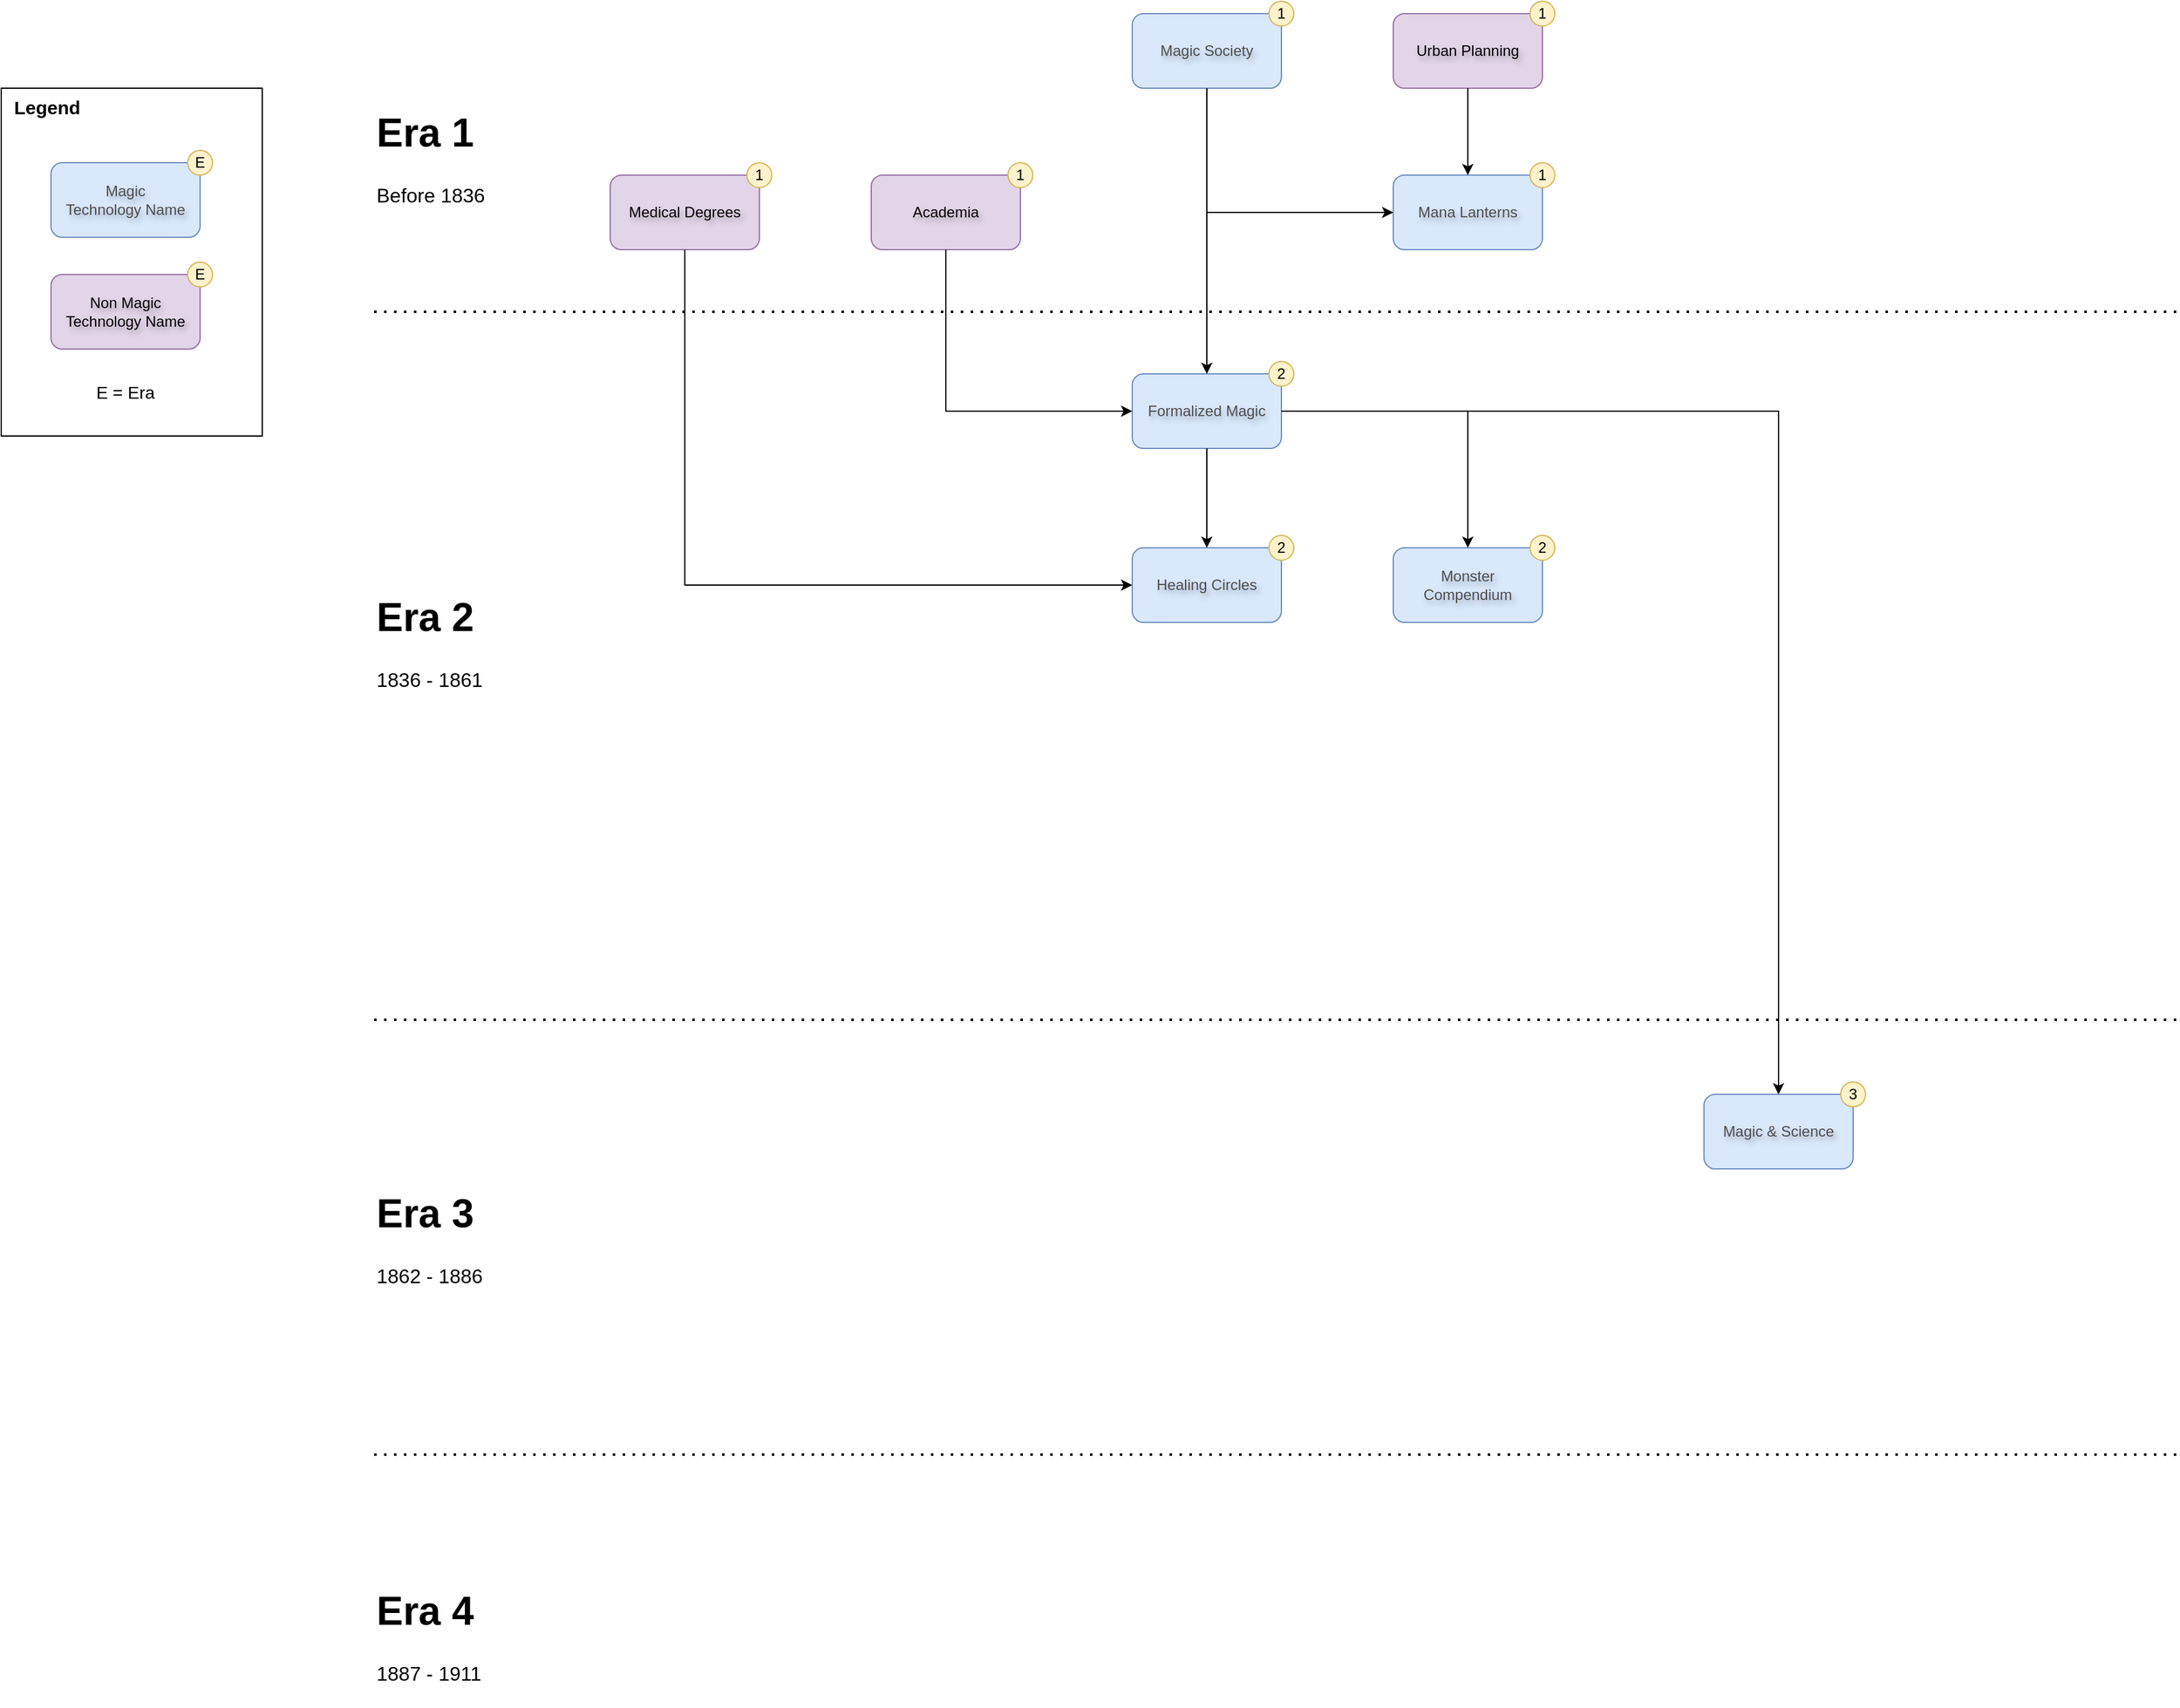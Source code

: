 <mxfile version="26.0.16">
  <diagram id="3CqUWly9VH_zf_O0FjLb" name="Page-1">
    <mxGraphModel dx="2537" dy="2084" grid="1" gridSize="10" guides="1" tooltips="1" connect="1" arrows="1" fold="1" page="1" pageScale="1" pageWidth="850" pageHeight="1100" math="0" shadow="0">
      <root>
        <mxCell id="0" />
        <mxCell id="1" parent="0" />
        <mxCell id="rW97gdCueN_kluTE39mw-73" value="&lt;font style=&quot;font-size: 15px;&quot;&gt;&lt;b&gt;&amp;nbsp; Legend&lt;/b&gt;&lt;/font&gt;" style="rounded=0;whiteSpace=wrap;html=1;align=left;verticalAlign=top;" parent="1" vertex="1">
          <mxGeometry x="-830" y="40" width="210" height="280" as="geometry" />
        </mxCell>
        <mxCell id="rW97gdCueN_kluTE39mw-3" value="" style="group;" parent="1" vertex="1" connectable="0">
          <mxGeometry x="80" y="-30" width="130" height="70" as="geometry" />
        </mxCell>
        <mxCell id="rW97gdCueN_kluTE39mw-1" value="Magic Society" style="rounded=1;whiteSpace=wrap;html=1;fillColor=#dae8fc;strokeColor=#6c8ebf;textShadow=1;fontColor=light-dark(#4D4D4D, #000000);" parent="rW97gdCueN_kluTE39mw-3" vertex="1">
          <mxGeometry y="10" width="120" height="60" as="geometry" />
        </mxCell>
        <mxCell id="rW97gdCueN_kluTE39mw-2" value="1" style="ellipse;whiteSpace=wrap;html=1;aspect=fixed;fillColor=#fff2cc;strokeColor=#d6b656;fontColor=#000000;" parent="rW97gdCueN_kluTE39mw-3" vertex="1">
          <mxGeometry x="110" width="20" height="20" as="geometry" />
        </mxCell>
        <mxCell id="rW97gdCueN_kluTE39mw-4" value="" style="group;" parent="1" vertex="1" connectable="0">
          <mxGeometry x="290" y="100" width="130" height="70" as="geometry" />
        </mxCell>
        <mxCell id="rW97gdCueN_kluTE39mw-5" value="Mana Lanterns" style="rounded=1;whiteSpace=wrap;html=1;fillColor=#dae8fc;strokeColor=#6c8ebf;textShadow=1;fontColor=light-dark(#4D4D4D, #000000);" parent="rW97gdCueN_kluTE39mw-4" vertex="1">
          <mxGeometry y="10" width="120" height="60" as="geometry" />
        </mxCell>
        <mxCell id="rW97gdCueN_kluTE39mw-6" value="1" style="ellipse;whiteSpace=wrap;html=1;aspect=fixed;fillColor=#fff2cc;strokeColor=#d6b656;fontColor=#000000;" parent="rW97gdCueN_kluTE39mw-4" vertex="1">
          <mxGeometry x="110" width="20" height="20" as="geometry" />
        </mxCell>
        <mxCell id="rW97gdCueN_kluTE39mw-7" value="" style="group;" parent="1" vertex="1" connectable="0">
          <mxGeometry x="80" y="260" width="130" height="70" as="geometry" />
        </mxCell>
        <mxCell id="rW97gdCueN_kluTE39mw-8" value="Formalized Magic" style="rounded=1;whiteSpace=wrap;html=1;fillColor=#dae8fc;strokeColor=#6c8ebf;textShadow=1;fontColor=light-dark(#4D4D4D, #000000);" parent="rW97gdCueN_kluTE39mw-7" vertex="1">
          <mxGeometry y="10" width="120" height="60" as="geometry" />
        </mxCell>
        <mxCell id="rW97gdCueN_kluTE39mw-9" value="2" style="ellipse;whiteSpace=wrap;html=1;aspect=fixed;fillColor=#fff2cc;strokeColor=#d6b656;fontColor=#000000;" parent="rW97gdCueN_kluTE39mw-7" vertex="1">
          <mxGeometry x="110" width="20" height="20" as="geometry" />
        </mxCell>
        <mxCell id="rW97gdCueN_kluTE39mw-31" style="edgeStyle=orthogonalEdgeStyle;rounded=0;orthogonalLoop=1;jettySize=auto;html=1;entryX=0;entryY=0.5;entryDx=0;entryDy=0;" parent="1" source="rW97gdCueN_kluTE39mw-1" target="rW97gdCueN_kluTE39mw-5" edge="1">
          <mxGeometry relative="1" as="geometry">
            <Array as="points">
              <mxPoint x="140" y="140" />
            </Array>
          </mxGeometry>
        </mxCell>
        <mxCell id="rW97gdCueN_kluTE39mw-32" style="edgeStyle=orthogonalEdgeStyle;rounded=0;orthogonalLoop=1;jettySize=auto;html=1;exitX=0.5;exitY=1;exitDx=0;exitDy=0;" parent="1" source="rW97gdCueN_kluTE39mw-1" target="rW97gdCueN_kluTE39mw-8" edge="1">
          <mxGeometry relative="1" as="geometry" />
        </mxCell>
        <mxCell id="rW97gdCueN_kluTE39mw-33" value="" style="group;" parent="1" vertex="1" connectable="0">
          <mxGeometry x="-130" y="100" width="130" height="70" as="geometry" />
        </mxCell>
        <mxCell id="rW97gdCueN_kluTE39mw-34" value="Academia" style="rounded=1;whiteSpace=wrap;html=1;fillColor=#e1d5e7;strokeColor=#9673a6;textShadow=1;fontColor=#000000;" parent="rW97gdCueN_kluTE39mw-33" vertex="1">
          <mxGeometry y="10" width="120" height="60" as="geometry" />
        </mxCell>
        <mxCell id="rW97gdCueN_kluTE39mw-35" value="1" style="ellipse;whiteSpace=wrap;html=1;aspect=fixed;fillColor=#fff2cc;strokeColor=#d6b656;fontColor=#000000;" parent="rW97gdCueN_kluTE39mw-33" vertex="1">
          <mxGeometry x="110" width="20" height="20" as="geometry" />
        </mxCell>
        <mxCell id="rW97gdCueN_kluTE39mw-36" style="edgeStyle=orthogonalEdgeStyle;rounded=0;orthogonalLoop=1;jettySize=auto;html=1;entryX=0;entryY=0.5;entryDx=0;entryDy=0;exitX=0.5;exitY=1;exitDx=0;exitDy=0;" parent="1" source="rW97gdCueN_kluTE39mw-34" target="rW97gdCueN_kluTE39mw-8" edge="1">
          <mxGeometry relative="1" as="geometry">
            <Array as="points">
              <mxPoint x="-70" y="300" />
            </Array>
          </mxGeometry>
        </mxCell>
        <mxCell id="rW97gdCueN_kluTE39mw-56" value="" style="endArrow=none;dashed=1;html=1;dashPattern=1 3;strokeWidth=2;rounded=0;" parent="1" edge="1">
          <mxGeometry width="50" height="50" relative="1" as="geometry">
            <mxPoint x="-530" y="220" as="sourcePoint" />
            <mxPoint x="920" y="220" as="targetPoint" />
          </mxGeometry>
        </mxCell>
        <mxCell id="rW97gdCueN_kluTE39mw-57" value="" style="endArrow=none;dashed=1;html=1;dashPattern=1 3;strokeWidth=2;rounded=0;" parent="1" edge="1">
          <mxGeometry width="50" height="50" relative="1" as="geometry">
            <mxPoint x="-530" y="790" as="sourcePoint" />
            <mxPoint x="920" y="790" as="targetPoint" />
          </mxGeometry>
        </mxCell>
        <mxCell id="rW97gdCueN_kluTE39mw-58" value="" style="endArrow=none;dashed=1;html=1;dashPattern=1 3;strokeWidth=2;rounded=0;" parent="1" edge="1">
          <mxGeometry width="50" height="50" relative="1" as="geometry">
            <mxPoint x="-530" y="1140" as="sourcePoint" />
            <mxPoint x="920" y="1140" as="targetPoint" />
          </mxGeometry>
        </mxCell>
        <mxCell id="rW97gdCueN_kluTE39mw-62" value="&lt;h1 style=&quot;margin-top: 0px;&quot;&gt;&lt;span style=&quot;background-color: transparent; color: light-dark(rgb(0, 0, 0), rgb(255, 255, 255));&quot;&gt;Era 2&lt;/span&gt;&lt;br&gt;&lt;/h1&gt;&lt;div&gt;&lt;span style=&quot;background-color: transparent;&quot;&gt;1836 - 1861&lt;br&gt;&lt;/span&gt;&lt;/div&gt;" style="text;html=1;whiteSpace=wrap;overflow=hidden;rounded=0;fontSize=16;" parent="1" vertex="1">
          <mxGeometry x="-530" y="440" width="110" height="100" as="geometry" />
        </mxCell>
        <mxCell id="rW97gdCueN_kluTE39mw-63" value="&lt;h1 style=&quot;margin-top: 0px;&quot;&gt;&lt;span style=&quot;background-color: transparent; color: light-dark(rgb(0, 0, 0), rgb(255, 255, 255));&quot;&gt;Era 1&lt;/span&gt;&lt;br&gt;&lt;/h1&gt;&lt;div&gt;&lt;span style=&quot;background-color: transparent;&quot;&gt;Before 1836&lt;br&gt;&lt;/span&gt;&lt;/div&gt;" style="text;html=1;whiteSpace=wrap;overflow=hidden;rounded=0;fontSize=16;" parent="1" vertex="1">
          <mxGeometry x="-530" y="50" width="110" height="100" as="geometry" />
        </mxCell>
        <mxCell id="rW97gdCueN_kluTE39mw-64" value="&lt;h1 style=&quot;margin-top: 0px;&quot;&gt;&lt;span style=&quot;background-color: transparent; color: light-dark(rgb(0, 0, 0), rgb(255, 255, 255));&quot;&gt;Era 3&lt;/span&gt;&lt;br&gt;&lt;/h1&gt;&lt;div&gt;&lt;span style=&quot;background-color: transparent;&quot;&gt;1862 - 1886&lt;br&gt;&lt;/span&gt;&lt;/div&gt;" style="text;html=1;whiteSpace=wrap;overflow=hidden;rounded=0;fontSize=16;" parent="1" vertex="1">
          <mxGeometry x="-530" y="920" width="110" height="100" as="geometry" />
        </mxCell>
        <mxCell id="rW97gdCueN_kluTE39mw-65" value="&lt;h1 style=&quot;margin-top: 0px;&quot;&gt;&lt;span style=&quot;background-color: transparent; color: light-dark(rgb(0, 0, 0), rgb(255, 255, 255));&quot;&gt;Era 4&lt;/span&gt;&lt;br&gt;&lt;/h1&gt;&lt;div&gt;&lt;span style=&quot;background-color: transparent;&quot;&gt;1887 - 1911&lt;br&gt;&lt;/span&gt;&lt;/div&gt;" style="text;html=1;whiteSpace=wrap;overflow=hidden;rounded=0;fontSize=16;" parent="1" vertex="1">
          <mxGeometry x="-530" y="1240" width="110" height="100" as="geometry" />
        </mxCell>
        <mxCell id="rW97gdCueN_kluTE39mw-70" value="" style="group;" parent="1" vertex="1" connectable="0">
          <mxGeometry x="-790" y="180" width="130" height="70" as="geometry" />
        </mxCell>
        <mxCell id="rW97gdCueN_kluTE39mw-71" value="&lt;font style=&quot;color: rgb(0, 0, 0);&quot;&gt;No&lt;span style=&quot;background-color: transparent;&quot;&gt;n Magic&lt;/span&gt;&lt;/font&gt;&lt;div&gt;&lt;font style=&quot;color: rgb(0, 0, 0);&quot;&gt;Technology Name&lt;/font&gt;&lt;/div&gt;" style="rounded=1;whiteSpace=wrap;html=1;fillColor=#e1d5e7;strokeColor=#9673a6;textShadow=1;fontColor=#000000;" parent="rW97gdCueN_kluTE39mw-70" vertex="1">
          <mxGeometry y="10" width="120" height="60" as="geometry" />
        </mxCell>
        <mxCell id="rW97gdCueN_kluTE39mw-72" value="E" style="ellipse;whiteSpace=wrap;html=1;aspect=fixed;fillColor=#fff2cc;strokeColor=#d6b656;fontColor=#000000;" parent="rW97gdCueN_kluTE39mw-70" vertex="1">
          <mxGeometry x="110" width="20" height="20" as="geometry" />
        </mxCell>
        <mxCell id="rW97gdCueN_kluTE39mw-74" value="&lt;font style=&quot;font-size: 14px;&quot;&gt;E = Era&lt;/font&gt;" style="text;html=1;align=center;verticalAlign=middle;whiteSpace=wrap;rounded=0;" parent="1" vertex="1">
          <mxGeometry x="-760" y="270" width="60" height="30" as="geometry" />
        </mxCell>
        <mxCell id="lMwz0Aa9FQAVzmSUozXD-9" value="" style="group" parent="1" vertex="1" connectable="0">
          <mxGeometry x="-790" y="90" width="130" height="70" as="geometry" />
        </mxCell>
        <mxCell id="rW97gdCueN_kluTE39mw-68" value="Magic&lt;br&gt;Technology Name" style="rounded=1;whiteSpace=wrap;html=1;fillColor=#dae8fc;strokeColor=#6c8ebf;textShadow=1;fontColor=light-dark(#4D4D4D, #000000);" parent="lMwz0Aa9FQAVzmSUozXD-9" vertex="1">
          <mxGeometry y="10" width="120" height="60" as="geometry" />
        </mxCell>
        <mxCell id="rW97gdCueN_kluTE39mw-69" value="E" style="ellipse;whiteSpace=wrap;html=1;aspect=fixed;fillColor=#fff2cc;strokeColor=#d6b656;fontColor=#000000;" parent="lMwz0Aa9FQAVzmSUozXD-9" vertex="1">
          <mxGeometry x="110" width="20" height="20" as="geometry" />
        </mxCell>
        <mxCell id="uOuGZcuHglNM6UshJqcs-11" value="" style="group;" parent="1" vertex="1" connectable="0">
          <mxGeometry x="80" y="400" width="130" height="70" as="geometry" />
        </mxCell>
        <mxCell id="uOuGZcuHglNM6UshJqcs-12" value="Healing Circles" style="rounded=1;whiteSpace=wrap;html=1;fillColor=#dae8fc;strokeColor=#6c8ebf;textShadow=1;fontColor=light-dark(#4D4D4D, #000000);" parent="uOuGZcuHglNM6UshJqcs-11" vertex="1">
          <mxGeometry y="10" width="120" height="60" as="geometry" />
        </mxCell>
        <mxCell id="uOuGZcuHglNM6UshJqcs-13" value="2" style="ellipse;whiteSpace=wrap;html=1;aspect=fixed;fillColor=#fff2cc;strokeColor=#d6b656;fontColor=#000000;" parent="uOuGZcuHglNM6UshJqcs-11" vertex="1">
          <mxGeometry x="110" width="20" height="20" as="geometry" />
        </mxCell>
        <mxCell id="KWsVvtLOvaTeI4t9c521-1" value="" style="group;" vertex="1" connectable="0" parent="1">
          <mxGeometry x="290" y="-30" width="130" height="70" as="geometry" />
        </mxCell>
        <mxCell id="KWsVvtLOvaTeI4t9c521-2" value="Urban Planning" style="rounded=1;whiteSpace=wrap;html=1;fillColor=#e1d5e7;strokeColor=#9673a6;textShadow=1;fontColor=#000000;" vertex="1" parent="KWsVvtLOvaTeI4t9c521-1">
          <mxGeometry y="10" width="120" height="60" as="geometry" />
        </mxCell>
        <mxCell id="KWsVvtLOvaTeI4t9c521-3" value="1" style="ellipse;whiteSpace=wrap;html=1;aspect=fixed;fillColor=#fff2cc;strokeColor=#d6b656;fontColor=#000000;" vertex="1" parent="KWsVvtLOvaTeI4t9c521-1">
          <mxGeometry x="110" width="20" height="20" as="geometry" />
        </mxCell>
        <mxCell id="KWsVvtLOvaTeI4t9c521-4" style="edgeStyle=orthogonalEdgeStyle;rounded=0;orthogonalLoop=1;jettySize=auto;html=1;entryX=0.5;entryY=0;entryDx=0;entryDy=0;" edge="1" parent="1" source="KWsVvtLOvaTeI4t9c521-2" target="rW97gdCueN_kluTE39mw-5">
          <mxGeometry relative="1" as="geometry">
            <Array as="points" />
          </mxGeometry>
        </mxCell>
        <mxCell id="KWsVvtLOvaTeI4t9c521-5" style="edgeStyle=orthogonalEdgeStyle;rounded=0;orthogonalLoop=1;jettySize=auto;html=1;entryX=0.5;entryY=0;entryDx=0;entryDy=0;" edge="1" parent="1" source="rW97gdCueN_kluTE39mw-8" target="uOuGZcuHglNM6UshJqcs-12">
          <mxGeometry relative="1" as="geometry" />
        </mxCell>
        <mxCell id="KWsVvtLOvaTeI4t9c521-6" value="" style="group;" vertex="1" connectable="0" parent="1">
          <mxGeometry x="-340" y="100" width="130" height="70" as="geometry" />
        </mxCell>
        <mxCell id="KWsVvtLOvaTeI4t9c521-7" value="Medical Degrees" style="rounded=1;whiteSpace=wrap;html=1;fillColor=#e1d5e7;strokeColor=#9673a6;textShadow=1;fontColor=#000000;" vertex="1" parent="KWsVvtLOvaTeI4t9c521-6">
          <mxGeometry y="10" width="120" height="60" as="geometry" />
        </mxCell>
        <mxCell id="KWsVvtLOvaTeI4t9c521-8" value="1" style="ellipse;whiteSpace=wrap;html=1;aspect=fixed;fillColor=#fff2cc;strokeColor=#d6b656;fontColor=#000000;" vertex="1" parent="KWsVvtLOvaTeI4t9c521-6">
          <mxGeometry x="110" width="20" height="20" as="geometry" />
        </mxCell>
        <mxCell id="KWsVvtLOvaTeI4t9c521-10" style="edgeStyle=orthogonalEdgeStyle;rounded=0;orthogonalLoop=1;jettySize=auto;html=1;entryX=0;entryY=0.5;entryDx=0;entryDy=0;" edge="1" parent="1" source="KWsVvtLOvaTeI4t9c521-7" target="uOuGZcuHglNM6UshJqcs-12">
          <mxGeometry relative="1" as="geometry">
            <Array as="points">
              <mxPoint x="-280" y="440" />
            </Array>
          </mxGeometry>
        </mxCell>
        <mxCell id="KWsVvtLOvaTeI4t9c521-16" value="" style="group;" vertex="1" connectable="0" parent="1">
          <mxGeometry x="290" y="400" width="130" height="70" as="geometry" />
        </mxCell>
        <mxCell id="KWsVvtLOvaTeI4t9c521-17" value="Monster Compendium" style="rounded=1;whiteSpace=wrap;html=1;fillColor=#dae8fc;strokeColor=#6c8ebf;textShadow=1;fontColor=light-dark(#4D4D4D, #000000);" vertex="1" parent="KWsVvtLOvaTeI4t9c521-16">
          <mxGeometry y="10" width="120" height="60" as="geometry" />
        </mxCell>
        <mxCell id="KWsVvtLOvaTeI4t9c521-18" value="2" style="ellipse;whiteSpace=wrap;html=1;aspect=fixed;fillColor=#fff2cc;strokeColor=#d6b656;fontColor=#000000;" vertex="1" parent="KWsVvtLOvaTeI4t9c521-16">
          <mxGeometry x="110" width="20" height="20" as="geometry" />
        </mxCell>
        <mxCell id="KWsVvtLOvaTeI4t9c521-19" value="" style="group;" vertex="1" connectable="0" parent="1">
          <mxGeometry x="540" y="840" width="130" height="70" as="geometry" />
        </mxCell>
        <mxCell id="KWsVvtLOvaTeI4t9c521-20" value="Magic &amp;amp; Science" style="rounded=1;whiteSpace=wrap;html=1;fillColor=#dae8fc;strokeColor=#6c8ebf;textShadow=1;fontColor=light-dark(#4D4D4D, #000000);" vertex="1" parent="KWsVvtLOvaTeI4t9c521-19">
          <mxGeometry y="10" width="120" height="60" as="geometry" />
        </mxCell>
        <mxCell id="KWsVvtLOvaTeI4t9c521-21" value="3" style="ellipse;whiteSpace=wrap;html=1;aspect=fixed;fillColor=#fff2cc;strokeColor=#d6b656;fontColor=#000000;" vertex="1" parent="KWsVvtLOvaTeI4t9c521-19">
          <mxGeometry x="110" width="20" height="20" as="geometry" />
        </mxCell>
        <mxCell id="KWsVvtLOvaTeI4t9c521-22" style="edgeStyle=orthogonalEdgeStyle;rounded=0;orthogonalLoop=1;jettySize=auto;html=1;entryX=0.5;entryY=0;entryDx=0;entryDy=0;" edge="1" parent="1" source="rW97gdCueN_kluTE39mw-8" target="KWsVvtLOvaTeI4t9c521-17">
          <mxGeometry relative="1" as="geometry">
            <mxPoint x="350" y="410" as="targetPoint" />
          </mxGeometry>
        </mxCell>
        <mxCell id="KWsVvtLOvaTeI4t9c521-23" style="edgeStyle=orthogonalEdgeStyle;rounded=0;orthogonalLoop=1;jettySize=auto;html=1;entryX=0.5;entryY=0;entryDx=0;entryDy=0;" edge="1" parent="1" source="rW97gdCueN_kluTE39mw-8" target="KWsVvtLOvaTeI4t9c521-20">
          <mxGeometry relative="1" as="geometry" />
        </mxCell>
      </root>
    </mxGraphModel>
  </diagram>
</mxfile>
